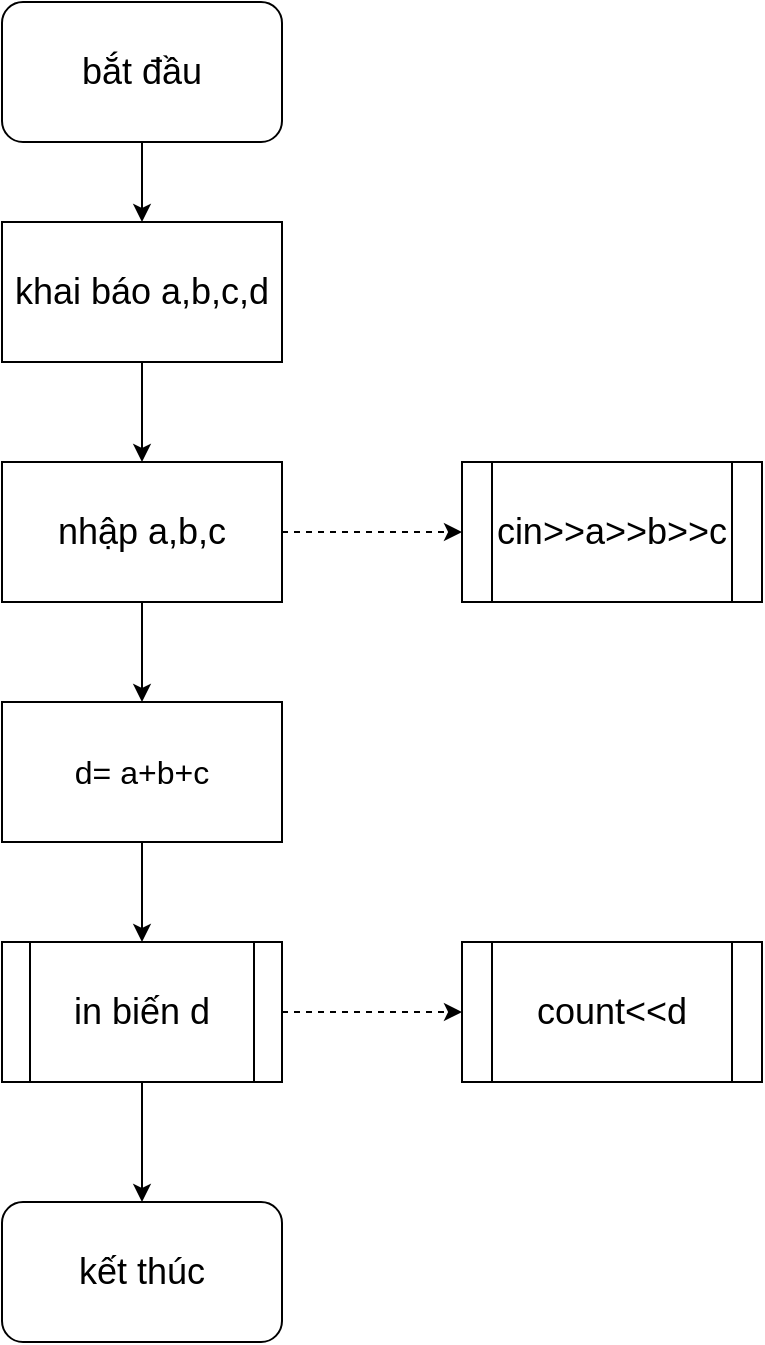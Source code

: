<mxfile>
    <diagram id="MOggYpOhKdXgYOSTCUmc" name="Page-1">
        <mxGraphModel dx="1130" dy="792" grid="1" gridSize="10" guides="1" tooltips="1" connect="1" arrows="1" fold="1" page="1" pageScale="1" pageWidth="850" pageHeight="1100" math="0" shadow="0">
            <root>
                <mxCell id="0"/>
                <mxCell id="1" parent="0"/>
                <mxCell id="4" value="" style="edgeStyle=none;html=1;fontSize=18;exitX=0.5;exitY=1;exitDx=0;exitDy=0;" edge="1" parent="1" source="15">
                    <mxGeometry relative="1" as="geometry">
                        <mxPoint x="400" y="290" as="sourcePoint"/>
                        <mxPoint x="400" y="160" as="targetPoint"/>
                    </mxGeometry>
                </mxCell>
                <mxCell id="6" value="" style="edgeStyle=none;html=1;fontSize=18;" edge="1" parent="1" target="5">
                    <mxGeometry relative="1" as="geometry">
                        <mxPoint x="400" y="420" as="sourcePoint"/>
                    </mxGeometry>
                </mxCell>
                <mxCell id="8" value="" style="edgeStyle=none;html=1;fontSize=18;" edge="1" parent="1" source="5">
                    <mxGeometry relative="1" as="geometry">
                        <mxPoint x="400" y="590" as="targetPoint"/>
                    </mxGeometry>
                </mxCell>
                <mxCell id="5" value="&lt;font size=&quot;3&quot;&gt;d= a+b+c&lt;/font&gt;" style="whiteSpace=wrap;html=1;" vertex="1" parent="1">
                    <mxGeometry x="330" y="470" width="140" height="70" as="geometry"/>
                </mxCell>
                <mxCell id="14" value="" style="edgeStyle=none;html=1;fontSize=18;exitX=0.5;exitY=1;exitDx=0;exitDy=0;" edge="1" parent="1">
                    <mxGeometry relative="1" as="geometry">
                        <mxPoint x="400" y="660" as="sourcePoint"/>
                        <mxPoint x="400" y="720" as="targetPoint"/>
                    </mxGeometry>
                </mxCell>
                <mxCell id="22" value="" style="edgeStyle=none;html=1;fontSize=18;" edge="1" parent="1" source="15" target="21">
                    <mxGeometry relative="1" as="geometry"/>
                </mxCell>
                <mxCell id="15" value="bắt đầu" style="rounded=1;whiteSpace=wrap;html=1;fontSize=18;" vertex="1" parent="1">
                    <mxGeometry x="330" y="120" width="140" height="70" as="geometry"/>
                </mxCell>
                <mxCell id="16" value="kết thúc" style="rounded=1;whiteSpace=wrap;html=1;fontSize=18;" vertex="1" parent="1">
                    <mxGeometry x="330" y="720" width="140" height="70" as="geometry"/>
                </mxCell>
                <mxCell id="26" value="" style="edgeStyle=none;html=1;fontSize=18;dashed=1;" edge="1" parent="1" source="17" target="25">
                    <mxGeometry relative="1" as="geometry"/>
                </mxCell>
                <mxCell id="17" value="nhập a,b,c" style="rounded=0;whiteSpace=wrap;html=1;fontSize=18;" vertex="1" parent="1">
                    <mxGeometry x="330" y="350" width="140" height="70" as="geometry"/>
                </mxCell>
                <mxCell id="28" value="" style="edgeStyle=none;html=1;dashed=1;fontSize=18;" edge="1" parent="1" source="19" target="27">
                    <mxGeometry relative="1" as="geometry"/>
                </mxCell>
                <mxCell id="19" value="in biến d" style="shape=process;whiteSpace=wrap;html=1;backgroundOutline=1;fontSize=18;" vertex="1" parent="1">
                    <mxGeometry x="330" y="590" width="140" height="70" as="geometry"/>
                </mxCell>
                <mxCell id="23" value="" style="edgeStyle=none;html=1;fontSize=18;" edge="1" parent="1" source="21" target="17">
                    <mxGeometry relative="1" as="geometry"/>
                </mxCell>
                <mxCell id="21" value="khai báo a,b,c,d" style="rounded=0;whiteSpace=wrap;html=1;fontSize=18;" vertex="1" parent="1">
                    <mxGeometry x="330" y="230" width="140" height="70" as="geometry"/>
                </mxCell>
                <mxCell id="25" value="cin&amp;gt;&amp;gt;a&amp;gt;&amp;gt;b&amp;gt;&amp;gt;c" style="shape=process;whiteSpace=wrap;html=1;backgroundOutline=1;fontSize=18;rounded=0;" vertex="1" parent="1">
                    <mxGeometry x="560" y="350" width="150" height="70" as="geometry"/>
                </mxCell>
                <mxCell id="27" value="count&amp;lt;&amp;lt;d" style="shape=process;whiteSpace=wrap;html=1;backgroundOutline=1;fontSize=18;" vertex="1" parent="1">
                    <mxGeometry x="560" y="590" width="150" height="70" as="geometry"/>
                </mxCell>
            </root>
        </mxGraphModel>
    </diagram>
</mxfile>